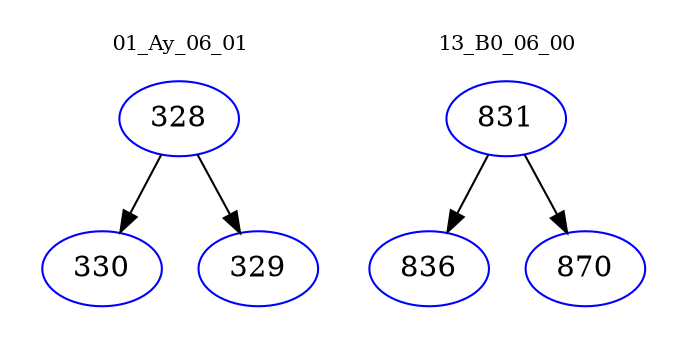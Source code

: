 digraph{
subgraph cluster_0 {
color = white
label = "01_Ay_06_01";
fontsize=10;
T0_328 [label="328", color="blue"]
T0_328 -> T0_330 [color="black"]
T0_330 [label="330", color="blue"]
T0_328 -> T0_329 [color="black"]
T0_329 [label="329", color="blue"]
}
subgraph cluster_1 {
color = white
label = "13_B0_06_00";
fontsize=10;
T1_831 [label="831", color="blue"]
T1_831 -> T1_836 [color="black"]
T1_836 [label="836", color="blue"]
T1_831 -> T1_870 [color="black"]
T1_870 [label="870", color="blue"]
}
}
